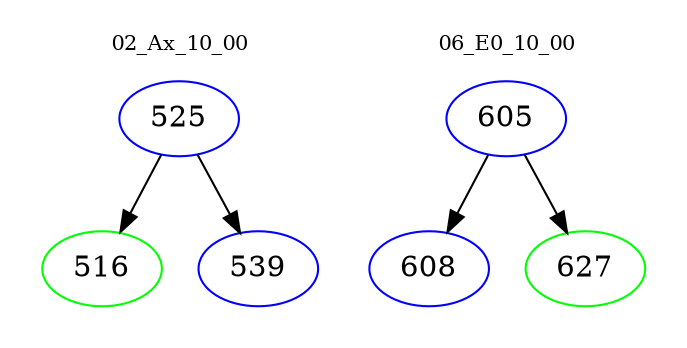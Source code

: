 digraph{
subgraph cluster_0 {
color = white
label = "02_Ax_10_00";
fontsize=10;
T0_525 [label="525", color="blue"]
T0_525 -> T0_516 [color="black"]
T0_516 [label="516", color="green"]
T0_525 -> T0_539 [color="black"]
T0_539 [label="539", color="blue"]
}
subgraph cluster_1 {
color = white
label = "06_E0_10_00";
fontsize=10;
T1_605 [label="605", color="blue"]
T1_605 -> T1_608 [color="black"]
T1_608 [label="608", color="blue"]
T1_605 -> T1_627 [color="black"]
T1_627 [label="627", color="green"]
}
}
